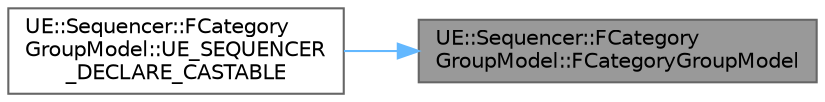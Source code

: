 digraph "UE::Sequencer::FCategoryGroupModel::FCategoryGroupModel"
{
 // INTERACTIVE_SVG=YES
 // LATEX_PDF_SIZE
  bgcolor="transparent";
  edge [fontname=Helvetica,fontsize=10,labelfontname=Helvetica,labelfontsize=10];
  node [fontname=Helvetica,fontsize=10,shape=box,height=0.2,width=0.4];
  rankdir="RL";
  Node1 [id="Node000001",label="UE::Sequencer::FCategory\lGroupModel::FCategoryGroupModel",height=0.2,width=0.4,color="gray40", fillcolor="grey60", style="filled", fontcolor="black",tooltip=" "];
  Node1 -> Node2 [id="edge1_Node000001_Node000002",dir="back",color="steelblue1",style="solid",tooltip=" "];
  Node2 [id="Node000002",label="UE::Sequencer::FCategory\lGroupModel::UE_SEQUENCER\l_DECLARE_CASTABLE",height=0.2,width=0.4,color="grey40", fillcolor="white", style="filled",URL="$d5/d8e/classUE_1_1Sequencer_1_1FCategoryGroupModel.html#adf40c041984c4e476c80a2dd465b8907",tooltip=" "];
}
